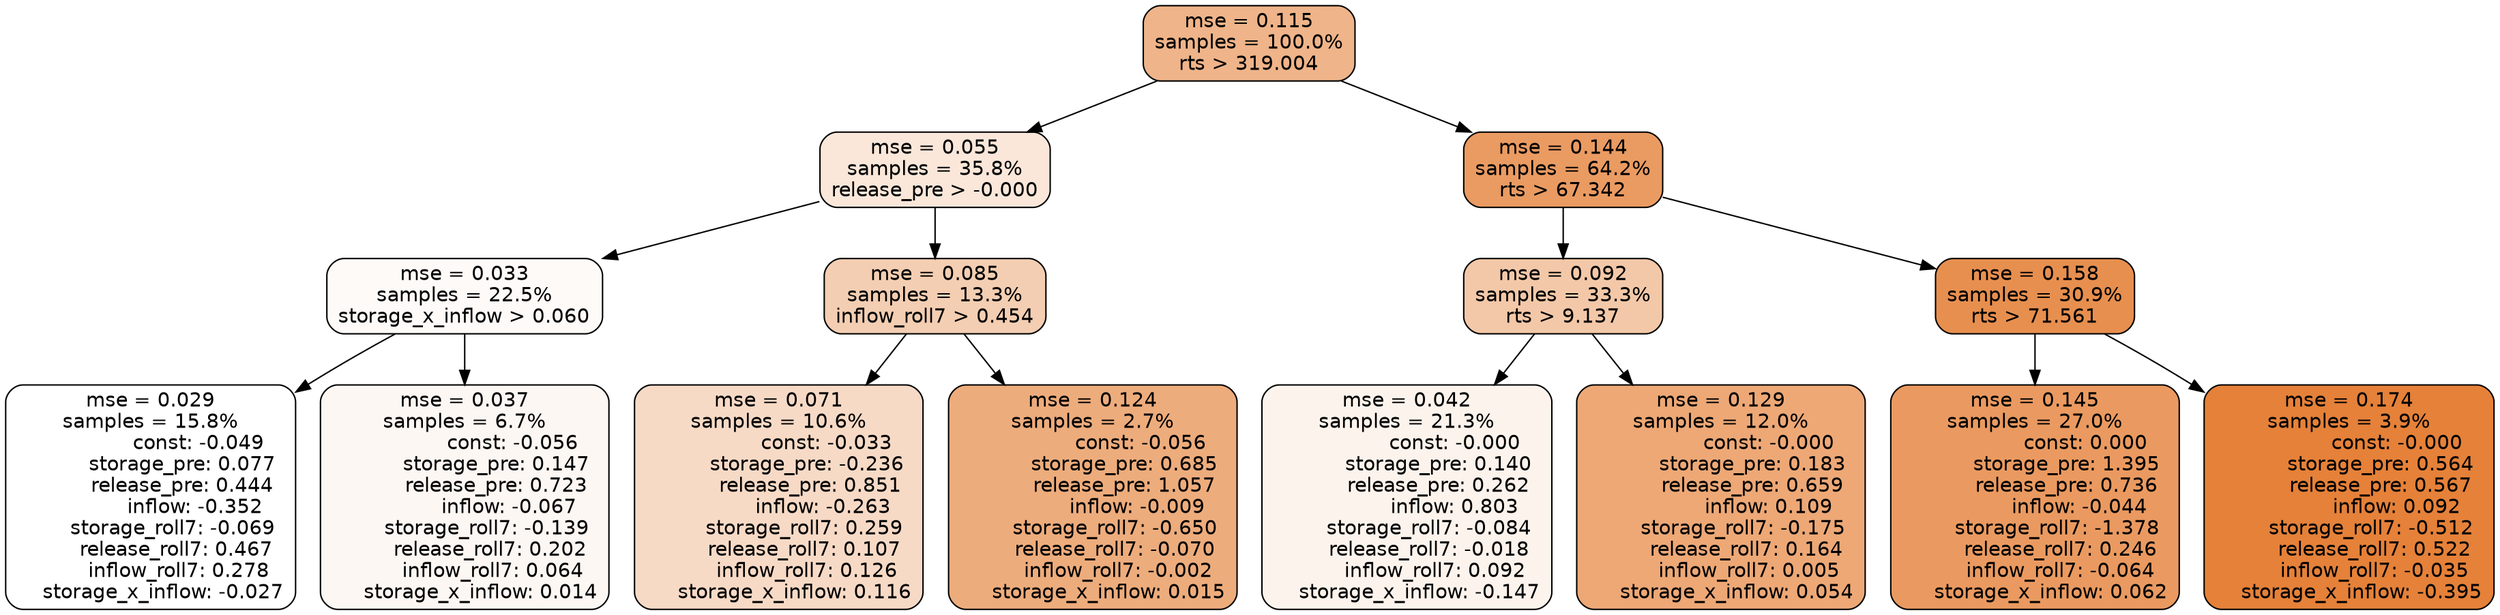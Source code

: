 digraph tree {
node [shape=rectangle, style="filled, rounded", color="black", fontname=helvetica] ;
edge [fontname=helvetica] ;
	"0" [label="mse = 0.115
samples = 100.0%
rts > 319.004", fillcolor="#efb489"]
	"8" [label="mse = 0.055
samples = 35.8%
release_pre > -0.000", fillcolor="#fae7da"]
	"1" [label="mse = 0.144
samples = 64.2%
rts > 67.342", fillcolor="#ea9b62"]
	"9" [label="mse = 0.033
samples = 22.5%
storage_x_inflow > 0.060", fillcolor="#fefaf8"]
	"12" [label="mse = 0.085
samples = 13.3%
inflow_roll7 > 0.454", fillcolor="#f4ceb2"]
	"2" [label="mse = 0.092
samples = 33.3%
rts > 9.137", fillcolor="#f3c8a8"]
	"5" [label="mse = 0.158
samples = 30.9%
rts > 71.561", fillcolor="#e78f4f"]
	"10" [label="mse = 0.029
samples = 15.8%
               const: -0.049
          storage_pre: 0.077
          release_pre: 0.444
              inflow: -0.352
       storage_roll7: -0.069
        release_roll7: 0.467
         inflow_roll7: 0.278
    storage_x_inflow: -0.027", fillcolor="#ffffff"]
	"11" [label="mse = 0.037
samples = 6.7%
               const: -0.056
          storage_pre: 0.147
          release_pre: 0.723
              inflow: -0.067
       storage_roll7: -0.139
        release_roll7: 0.202
         inflow_roll7: 0.064
     storage_x_inflow: 0.014", fillcolor="#fdf7f3"]
	"13" [label="mse = 0.071
samples = 10.6%
               const: -0.033
         storage_pre: -0.236
          release_pre: 0.851
              inflow: -0.263
        storage_roll7: 0.259
        release_roll7: 0.107
         inflow_roll7: 0.126
     storage_x_inflow: 0.116", fillcolor="#f7dac6"]
	"14" [label="mse = 0.124
samples = 2.7%
               const: -0.056
          storage_pre: 0.685
          release_pre: 1.057
              inflow: -0.009
       storage_roll7: -0.650
       release_roll7: -0.070
        inflow_roll7: -0.002
     storage_x_inflow: 0.015", fillcolor="#edac7c"]
	"3" [label="mse = 0.042
samples = 21.3%
               const: -0.000
          storage_pre: 0.140
          release_pre: 0.262
               inflow: 0.803
       storage_roll7: -0.084
       release_roll7: -0.018
         inflow_roll7: 0.092
    storage_x_inflow: -0.147", fillcolor="#fcf3ec"]
	"4" [label="mse = 0.129
samples = 12.0%
               const: -0.000
          storage_pre: 0.183
          release_pre: 0.659
               inflow: 0.109
       storage_roll7: -0.175
        release_roll7: 0.164
         inflow_roll7: 0.005
     storage_x_inflow: 0.054", fillcolor="#eda876"]
	"7" [label="mse = 0.145
samples = 27.0%
                const: 0.000
          storage_pre: 1.395
          release_pre: 0.736
              inflow: -0.044
       storage_roll7: -1.378
        release_roll7: 0.246
        inflow_roll7: -0.064
     storage_x_inflow: 0.062", fillcolor="#ea9a60"]
	"6" [label="mse = 0.174
samples = 3.9%
               const: -0.000
          storage_pre: 0.564
          release_pre: 0.567
               inflow: 0.092
       storage_roll7: -0.512
        release_roll7: 0.522
        inflow_roll7: -0.035
    storage_x_inflow: -0.395", fillcolor="#e58139"]

	"0" -> "1"
	"0" -> "8"
	"8" -> "9"
	"8" -> "12"
	"1" -> "2"
	"1" -> "5"
	"9" -> "10"
	"9" -> "11"
	"12" -> "13"
	"12" -> "14"
	"2" -> "3"
	"2" -> "4"
	"5" -> "6"
	"5" -> "7"
}